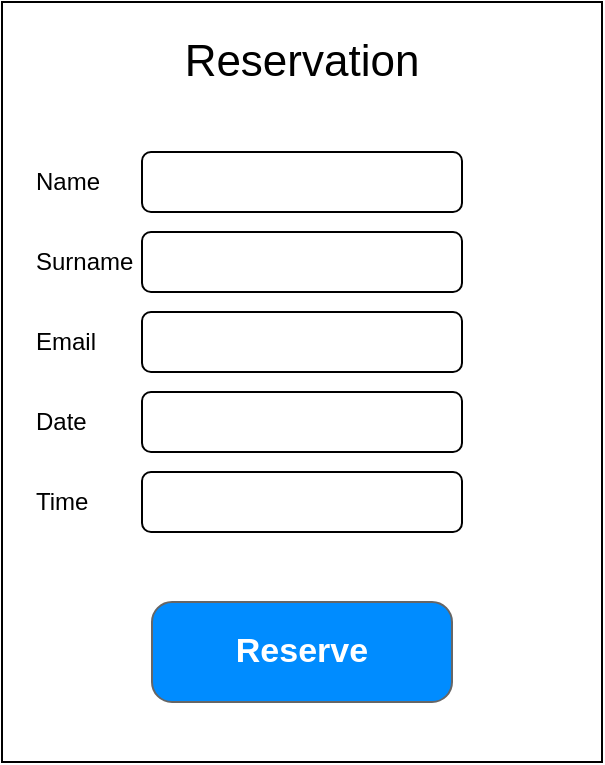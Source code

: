 <mxfile version="14.4.3" type="device"><diagram name="Page-1" id="03018318-947c-dd8e-b7a3-06fadd420f32"><mxGraphModel dx="1360" dy="802" grid="1" gridSize="10" guides="1" tooltips="1" connect="1" arrows="1" fold="1" page="1" pageScale="1" pageWidth="1100" pageHeight="850" background="#ffffff" math="0" shadow="0"><root><mxCell id="0"/><mxCell id="1" parent="0"/><mxCell id="grJgFnF7E9yMk5Q_RAWD-7" value="" style="rounded=0;whiteSpace=wrap;html=1;glass=0;sketch=0;shadow=0;" vertex="1" parent="1"><mxGeometry x="280" y="90" width="300" height="380" as="geometry"/></mxCell><mxCell id="grJgFnF7E9yMk5Q_RAWD-9" value="Name" style="text;html=1;strokeColor=none;fillColor=none;align=left;verticalAlign=middle;whiteSpace=wrap;rounded=0;shadow=0;glass=0;sketch=0;" vertex="1" parent="1"><mxGeometry x="295" y="170" width="40" height="20" as="geometry"/></mxCell><mxCell id="grJgFnF7E9yMk5Q_RAWD-10" value="Surname" style="text;html=1;strokeColor=none;fillColor=none;align=left;verticalAlign=middle;whiteSpace=wrap;rounded=0;shadow=0;glass=0;sketch=0;" vertex="1" parent="1"><mxGeometry x="295" y="210" width="70" height="20" as="geometry"/></mxCell><mxCell id="grJgFnF7E9yMk5Q_RAWD-12" value="" style="rounded=1;whiteSpace=wrap;html=1;shadow=0;glass=0;sketch=0;align=left;" vertex="1" parent="1"><mxGeometry x="350" y="165" width="160" height="30" as="geometry"/></mxCell><mxCell id="grJgFnF7E9yMk5Q_RAWD-13" value="" style="rounded=1;whiteSpace=wrap;html=1;shadow=0;glass=0;sketch=0;align=left;" vertex="1" parent="1"><mxGeometry x="350" y="205" width="160" height="30" as="geometry"/></mxCell><mxCell id="grJgFnF7E9yMk5Q_RAWD-14" value="Email" style="text;html=1;strokeColor=none;fillColor=none;align=left;verticalAlign=middle;whiteSpace=wrap;rounded=0;shadow=0;glass=0;sketch=0;" vertex="1" parent="1"><mxGeometry x="295" y="250" width="70" height="20" as="geometry"/></mxCell><mxCell id="grJgFnF7E9yMk5Q_RAWD-15" value="" style="rounded=1;whiteSpace=wrap;html=1;shadow=0;glass=0;sketch=0;align=left;" vertex="1" parent="1"><mxGeometry x="350" y="245" width="160" height="30" as="geometry"/></mxCell><mxCell id="grJgFnF7E9yMk5Q_RAWD-16" value="Date" style="text;html=1;strokeColor=none;fillColor=none;align=left;verticalAlign=middle;whiteSpace=wrap;rounded=0;shadow=0;glass=0;sketch=0;" vertex="1" parent="1"><mxGeometry x="295" y="290" width="70" height="20" as="geometry"/></mxCell><mxCell id="grJgFnF7E9yMk5Q_RAWD-17" value="" style="rounded=1;whiteSpace=wrap;html=1;shadow=0;glass=0;sketch=0;align=left;" vertex="1" parent="1"><mxGeometry x="350" y="285" width="160" height="30" as="geometry"/></mxCell><mxCell id="grJgFnF7E9yMk5Q_RAWD-18" value="Reserve" style="strokeWidth=1;shadow=0;dashed=0;align=center;html=1;shape=mxgraph.mockup.buttons.button;strokeColor=#666666;fontColor=#ffffff;mainText=;buttonStyle=round;fontSize=17;fontStyle=1;fillColor=#008cff;whiteSpace=wrap;rounded=0;glass=0;sketch=0;" vertex="1" parent="1"><mxGeometry x="355" y="390" width="150" height="50" as="geometry"/></mxCell><mxCell id="grJgFnF7E9yMk5Q_RAWD-19" value="Time" style="text;html=1;strokeColor=none;fillColor=none;align=left;verticalAlign=middle;whiteSpace=wrap;rounded=0;shadow=0;glass=0;sketch=0;" vertex="1" parent="1"><mxGeometry x="295" y="330" width="70" height="20" as="geometry"/></mxCell><mxCell id="grJgFnF7E9yMk5Q_RAWD-20" value="" style="rounded=1;whiteSpace=wrap;html=1;shadow=0;glass=0;sketch=0;align=left;" vertex="1" parent="1"><mxGeometry x="350" y="325" width="160" height="30" as="geometry"/></mxCell><mxCell id="grJgFnF7E9yMk5Q_RAWD-21" value="&lt;font style=&quot;font-size: 22px&quot;&gt;Reservation&lt;/font&gt;" style="text;html=1;strokeColor=none;fillColor=none;align=center;verticalAlign=middle;whiteSpace=wrap;rounded=0;shadow=0;glass=0;sketch=0;" vertex="1" parent="1"><mxGeometry x="390" y="110" width="80" height="20" as="geometry"/></mxCell></root></mxGraphModel></diagram></mxfile>